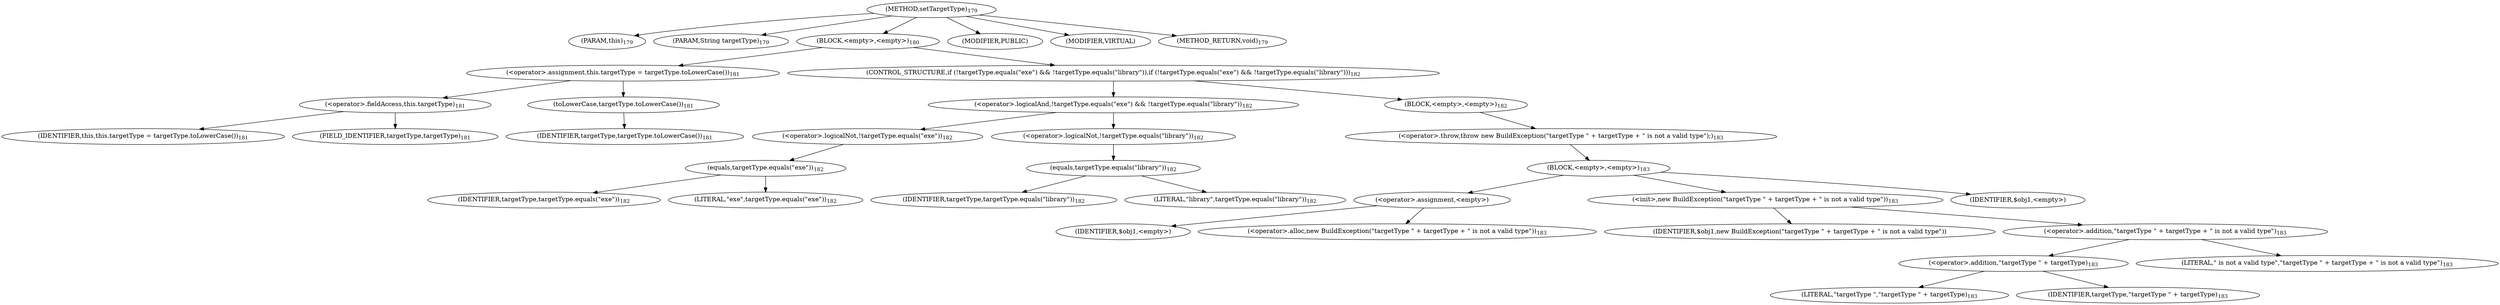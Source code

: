 digraph "setTargetType" {  
"177" [label = <(METHOD,setTargetType)<SUB>179</SUB>> ]
"7" [label = <(PARAM,this)<SUB>179</SUB>> ]
"178" [label = <(PARAM,String targetType)<SUB>179</SUB>> ]
"179" [label = <(BLOCK,&lt;empty&gt;,&lt;empty&gt;)<SUB>180</SUB>> ]
"180" [label = <(&lt;operator&gt;.assignment,this.targetType = targetType.toLowerCase())<SUB>181</SUB>> ]
"181" [label = <(&lt;operator&gt;.fieldAccess,this.targetType)<SUB>181</SUB>> ]
"6" [label = <(IDENTIFIER,this,this.targetType = targetType.toLowerCase())<SUB>181</SUB>> ]
"182" [label = <(FIELD_IDENTIFIER,targetType,targetType)<SUB>181</SUB>> ]
"183" [label = <(toLowerCase,targetType.toLowerCase())<SUB>181</SUB>> ]
"184" [label = <(IDENTIFIER,targetType,targetType.toLowerCase())<SUB>181</SUB>> ]
"185" [label = <(CONTROL_STRUCTURE,if (!targetType.equals(&quot;exe&quot;) &amp;&amp; !targetType.equals(&quot;library&quot;)),if (!targetType.equals(&quot;exe&quot;) &amp;&amp; !targetType.equals(&quot;library&quot;)))<SUB>182</SUB>> ]
"186" [label = <(&lt;operator&gt;.logicalAnd,!targetType.equals(&quot;exe&quot;) &amp;&amp; !targetType.equals(&quot;library&quot;))<SUB>182</SUB>> ]
"187" [label = <(&lt;operator&gt;.logicalNot,!targetType.equals(&quot;exe&quot;))<SUB>182</SUB>> ]
"188" [label = <(equals,targetType.equals(&quot;exe&quot;))<SUB>182</SUB>> ]
"189" [label = <(IDENTIFIER,targetType,targetType.equals(&quot;exe&quot;))<SUB>182</SUB>> ]
"190" [label = <(LITERAL,&quot;exe&quot;,targetType.equals(&quot;exe&quot;))<SUB>182</SUB>> ]
"191" [label = <(&lt;operator&gt;.logicalNot,!targetType.equals(&quot;library&quot;))<SUB>182</SUB>> ]
"192" [label = <(equals,targetType.equals(&quot;library&quot;))<SUB>182</SUB>> ]
"193" [label = <(IDENTIFIER,targetType,targetType.equals(&quot;library&quot;))<SUB>182</SUB>> ]
"194" [label = <(LITERAL,&quot;library&quot;,targetType.equals(&quot;library&quot;))<SUB>182</SUB>> ]
"195" [label = <(BLOCK,&lt;empty&gt;,&lt;empty&gt;)<SUB>182</SUB>> ]
"196" [label = <(&lt;operator&gt;.throw,throw new BuildException(&quot;targetType &quot; + targetType + &quot; is not a valid type&quot;);)<SUB>183</SUB>> ]
"197" [label = <(BLOCK,&lt;empty&gt;,&lt;empty&gt;)<SUB>183</SUB>> ]
"198" [label = <(&lt;operator&gt;.assignment,&lt;empty&gt;)> ]
"199" [label = <(IDENTIFIER,$obj1,&lt;empty&gt;)> ]
"200" [label = <(&lt;operator&gt;.alloc,new BuildException(&quot;targetType &quot; + targetType + &quot; is not a valid type&quot;))<SUB>183</SUB>> ]
"201" [label = <(&lt;init&gt;,new BuildException(&quot;targetType &quot; + targetType + &quot; is not a valid type&quot;))<SUB>183</SUB>> ]
"202" [label = <(IDENTIFIER,$obj1,new BuildException(&quot;targetType &quot; + targetType + &quot; is not a valid type&quot;))> ]
"203" [label = <(&lt;operator&gt;.addition,&quot;targetType &quot; + targetType + &quot; is not a valid type&quot;)<SUB>183</SUB>> ]
"204" [label = <(&lt;operator&gt;.addition,&quot;targetType &quot; + targetType)<SUB>183</SUB>> ]
"205" [label = <(LITERAL,&quot;targetType &quot;,&quot;targetType &quot; + targetType)<SUB>183</SUB>> ]
"206" [label = <(IDENTIFIER,targetType,&quot;targetType &quot; + targetType)<SUB>183</SUB>> ]
"207" [label = <(LITERAL,&quot; is not a valid type&quot;,&quot;targetType &quot; + targetType + &quot; is not a valid type&quot;)<SUB>183</SUB>> ]
"208" [label = <(IDENTIFIER,$obj1,&lt;empty&gt;)> ]
"209" [label = <(MODIFIER,PUBLIC)> ]
"210" [label = <(MODIFIER,VIRTUAL)> ]
"211" [label = <(METHOD_RETURN,void)<SUB>179</SUB>> ]
  "177" -> "7" 
  "177" -> "178" 
  "177" -> "179" 
  "177" -> "209" 
  "177" -> "210" 
  "177" -> "211" 
  "179" -> "180" 
  "179" -> "185" 
  "180" -> "181" 
  "180" -> "183" 
  "181" -> "6" 
  "181" -> "182" 
  "183" -> "184" 
  "185" -> "186" 
  "185" -> "195" 
  "186" -> "187" 
  "186" -> "191" 
  "187" -> "188" 
  "188" -> "189" 
  "188" -> "190" 
  "191" -> "192" 
  "192" -> "193" 
  "192" -> "194" 
  "195" -> "196" 
  "196" -> "197" 
  "197" -> "198" 
  "197" -> "201" 
  "197" -> "208" 
  "198" -> "199" 
  "198" -> "200" 
  "201" -> "202" 
  "201" -> "203" 
  "203" -> "204" 
  "203" -> "207" 
  "204" -> "205" 
  "204" -> "206" 
}
